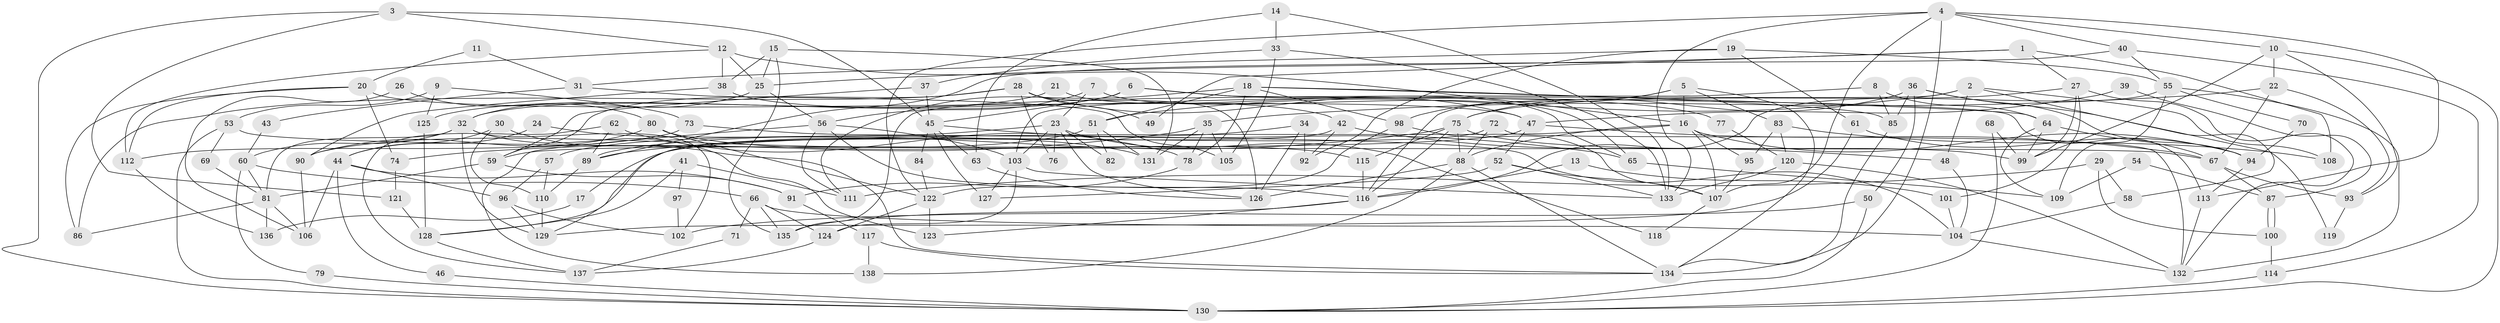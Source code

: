// Generated by graph-tools (version 1.1) at 2025/11/02/27/25 16:11:23]
// undirected, 138 vertices, 276 edges
graph export_dot {
graph [start="1"]
  node [color=gray90,style=filled];
  1;
  2;
  3;
  4;
  5;
  6;
  7;
  8;
  9;
  10;
  11;
  12;
  13;
  14;
  15;
  16;
  17;
  18;
  19;
  20;
  21;
  22;
  23;
  24;
  25;
  26;
  27;
  28;
  29;
  30;
  31;
  32;
  33;
  34;
  35;
  36;
  37;
  38;
  39;
  40;
  41;
  42;
  43;
  44;
  45;
  46;
  47;
  48;
  49;
  50;
  51;
  52;
  53;
  54;
  55;
  56;
  57;
  58;
  59;
  60;
  61;
  62;
  63;
  64;
  65;
  66;
  67;
  68;
  69;
  70;
  71;
  72;
  73;
  74;
  75;
  76;
  77;
  78;
  79;
  80;
  81;
  82;
  83;
  84;
  85;
  86;
  87;
  88;
  89;
  90;
  91;
  92;
  93;
  94;
  95;
  96;
  97;
  98;
  99;
  100;
  101;
  102;
  103;
  104;
  105;
  106;
  107;
  108;
  109;
  110;
  111;
  112;
  113;
  114;
  115;
  116;
  117;
  118;
  119;
  120;
  121;
  122;
  123;
  124;
  125;
  126;
  127;
  128;
  129;
  130;
  131;
  132;
  133;
  134;
  135;
  136;
  137;
  138;
  1 -- 27;
  1 -- 25;
  1 -- 49;
  1 -- 108;
  2 -- 108;
  2 -- 103;
  2 -- 48;
  2 -- 51;
  2 -- 58;
  3 -- 130;
  3 -- 121;
  3 -- 12;
  3 -- 45;
  4 -- 133;
  4 -- 10;
  4 -- 40;
  4 -- 107;
  4 -- 113;
  4 -- 122;
  4 -- 134;
  5 -- 98;
  5 -- 116;
  5 -- 16;
  5 -- 83;
  5 -- 134;
  6 -- 113;
  6 -- 45;
  6 -- 77;
  6 -- 125;
  7 -- 56;
  7 -- 23;
  7 -- 65;
  8 -- 64;
  8 -- 135;
  8 -- 85;
  9 -- 73;
  9 -- 125;
  9 -- 53;
  10 -- 99;
  10 -- 93;
  10 -- 22;
  10 -- 130;
  11 -- 20;
  11 -- 31;
  12 -- 16;
  12 -- 25;
  12 -- 38;
  12 -- 112;
  13 -- 101;
  13 -- 116;
  14 -- 33;
  14 -- 133;
  14 -- 63;
  15 -- 25;
  15 -- 38;
  15 -- 131;
  15 -- 135;
  16 -- 88;
  16 -- 17;
  16 -- 94;
  16 -- 95;
  16 -- 107;
  17 -- 136;
  18 -- 85;
  18 -- 98;
  18 -- 51;
  18 -- 64;
  18 -- 78;
  18 -- 111;
  19 -- 61;
  19 -- 92;
  19 -- 31;
  19 -- 55;
  20 -- 86;
  20 -- 47;
  20 -- 74;
  20 -- 112;
  21 -- 65;
  21 -- 32;
  22 -- 35;
  22 -- 67;
  22 -- 93;
  23 -- 126;
  23 -- 103;
  23 -- 57;
  23 -- 76;
  23 -- 82;
  23 -- 118;
  24 -- 131;
  24 -- 44;
  25 -- 56;
  25 -- 32;
  26 -- 106;
  26 -- 80;
  27 -- 75;
  27 -- 99;
  27 -- 101;
  27 -- 132;
  28 -- 126;
  28 -- 47;
  28 -- 49;
  28 -- 59;
  28 -- 76;
  28 -- 86;
  29 -- 111;
  29 -- 58;
  29 -- 100;
  30 -- 110;
  30 -- 134;
  30 -- 44;
  31 -- 105;
  31 -- 43;
  32 -- 81;
  32 -- 60;
  32 -- 102;
  32 -- 123;
  32 -- 129;
  33 -- 37;
  33 -- 133;
  33 -- 105;
  34 -- 89;
  34 -- 126;
  34 -- 92;
  35 -- 78;
  35 -- 131;
  35 -- 74;
  35 -- 105;
  36 -- 75;
  36 -- 85;
  36 -- 50;
  36 -- 94;
  36 -- 119;
  37 -- 59;
  37 -- 45;
  38 -- 42;
  38 -- 90;
  39 -- 87;
  39 -- 47;
  40 -- 55;
  40 -- 89;
  40 -- 114;
  41 -- 128;
  41 -- 111;
  41 -- 97;
  42 -- 129;
  42 -- 48;
  42 -- 92;
  43 -- 60;
  44 -- 96;
  44 -- 46;
  44 -- 91;
  44 -- 106;
  45 -- 65;
  45 -- 63;
  45 -- 84;
  45 -- 127;
  46 -- 130;
  47 -- 67;
  47 -- 52;
  47 -- 59;
  48 -- 104;
  50 -- 130;
  50 -- 102;
  51 -- 82;
  51 -- 90;
  51 -- 131;
  52 -- 107;
  52 -- 133;
  52 -- 127;
  53 -- 130;
  53 -- 67;
  53 -- 69;
  54 -- 109;
  54 -- 87;
  55 -- 132;
  55 -- 70;
  55 -- 109;
  55 -- 116;
  56 -- 138;
  56 -- 116;
  56 -- 103;
  56 -- 111;
  57 -- 110;
  57 -- 96;
  58 -- 104;
  59 -- 81;
  59 -- 91;
  60 -- 81;
  60 -- 66;
  60 -- 79;
  61 -- 129;
  61 -- 94;
  62 -- 78;
  62 -- 89;
  62 -- 137;
  63 -- 126;
  64 -- 67;
  64 -- 99;
  64 -- 109;
  65 -- 109;
  66 -- 135;
  66 -- 71;
  66 -- 104;
  66 -- 124;
  67 -- 87;
  67 -- 93;
  68 -- 130;
  68 -- 99;
  69 -- 81;
  70 -- 94;
  71 -- 137;
  72 -- 88;
  72 -- 132;
  72 -- 128;
  73 -- 104;
  73 -- 112;
  74 -- 121;
  75 -- 116;
  75 -- 115;
  75 -- 88;
  75 -- 89;
  75 -- 99;
  77 -- 120;
  78 -- 91;
  79 -- 130;
  80 -- 90;
  80 -- 122;
  80 -- 115;
  81 -- 106;
  81 -- 86;
  81 -- 136;
  83 -- 95;
  83 -- 108;
  83 -- 120;
  84 -- 122;
  85 -- 134;
  87 -- 100;
  87 -- 100;
  88 -- 134;
  88 -- 126;
  88 -- 138;
  89 -- 110;
  90 -- 106;
  91 -- 117;
  93 -- 119;
  94 -- 113;
  95 -- 107;
  96 -- 102;
  96 -- 129;
  97 -- 102;
  98 -- 122;
  98 -- 107;
  100 -- 114;
  101 -- 104;
  103 -- 127;
  103 -- 124;
  103 -- 133;
  104 -- 132;
  107 -- 118;
  110 -- 129;
  112 -- 136;
  113 -- 132;
  114 -- 130;
  115 -- 116;
  116 -- 123;
  116 -- 135;
  117 -- 134;
  117 -- 138;
  120 -- 132;
  120 -- 133;
  121 -- 128;
  122 -- 124;
  122 -- 123;
  124 -- 137;
  125 -- 128;
  128 -- 137;
}
